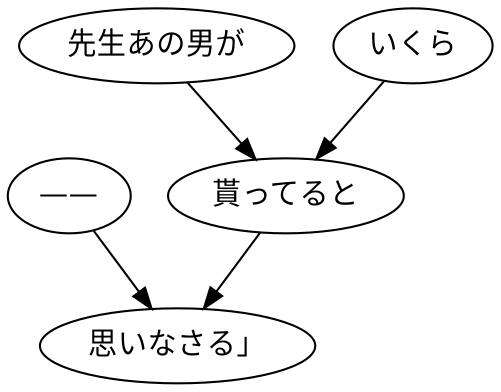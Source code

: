 digraph graph3136 {
	node0 [label="——"];
	node1 [label="先生あの男が"];
	node2 [label="いくら"];
	node3 [label="貰ってると"];
	node4 [label="思いなさる」"];
	node0 -> node4;
	node1 -> node3;
	node2 -> node3;
	node3 -> node4;
}
